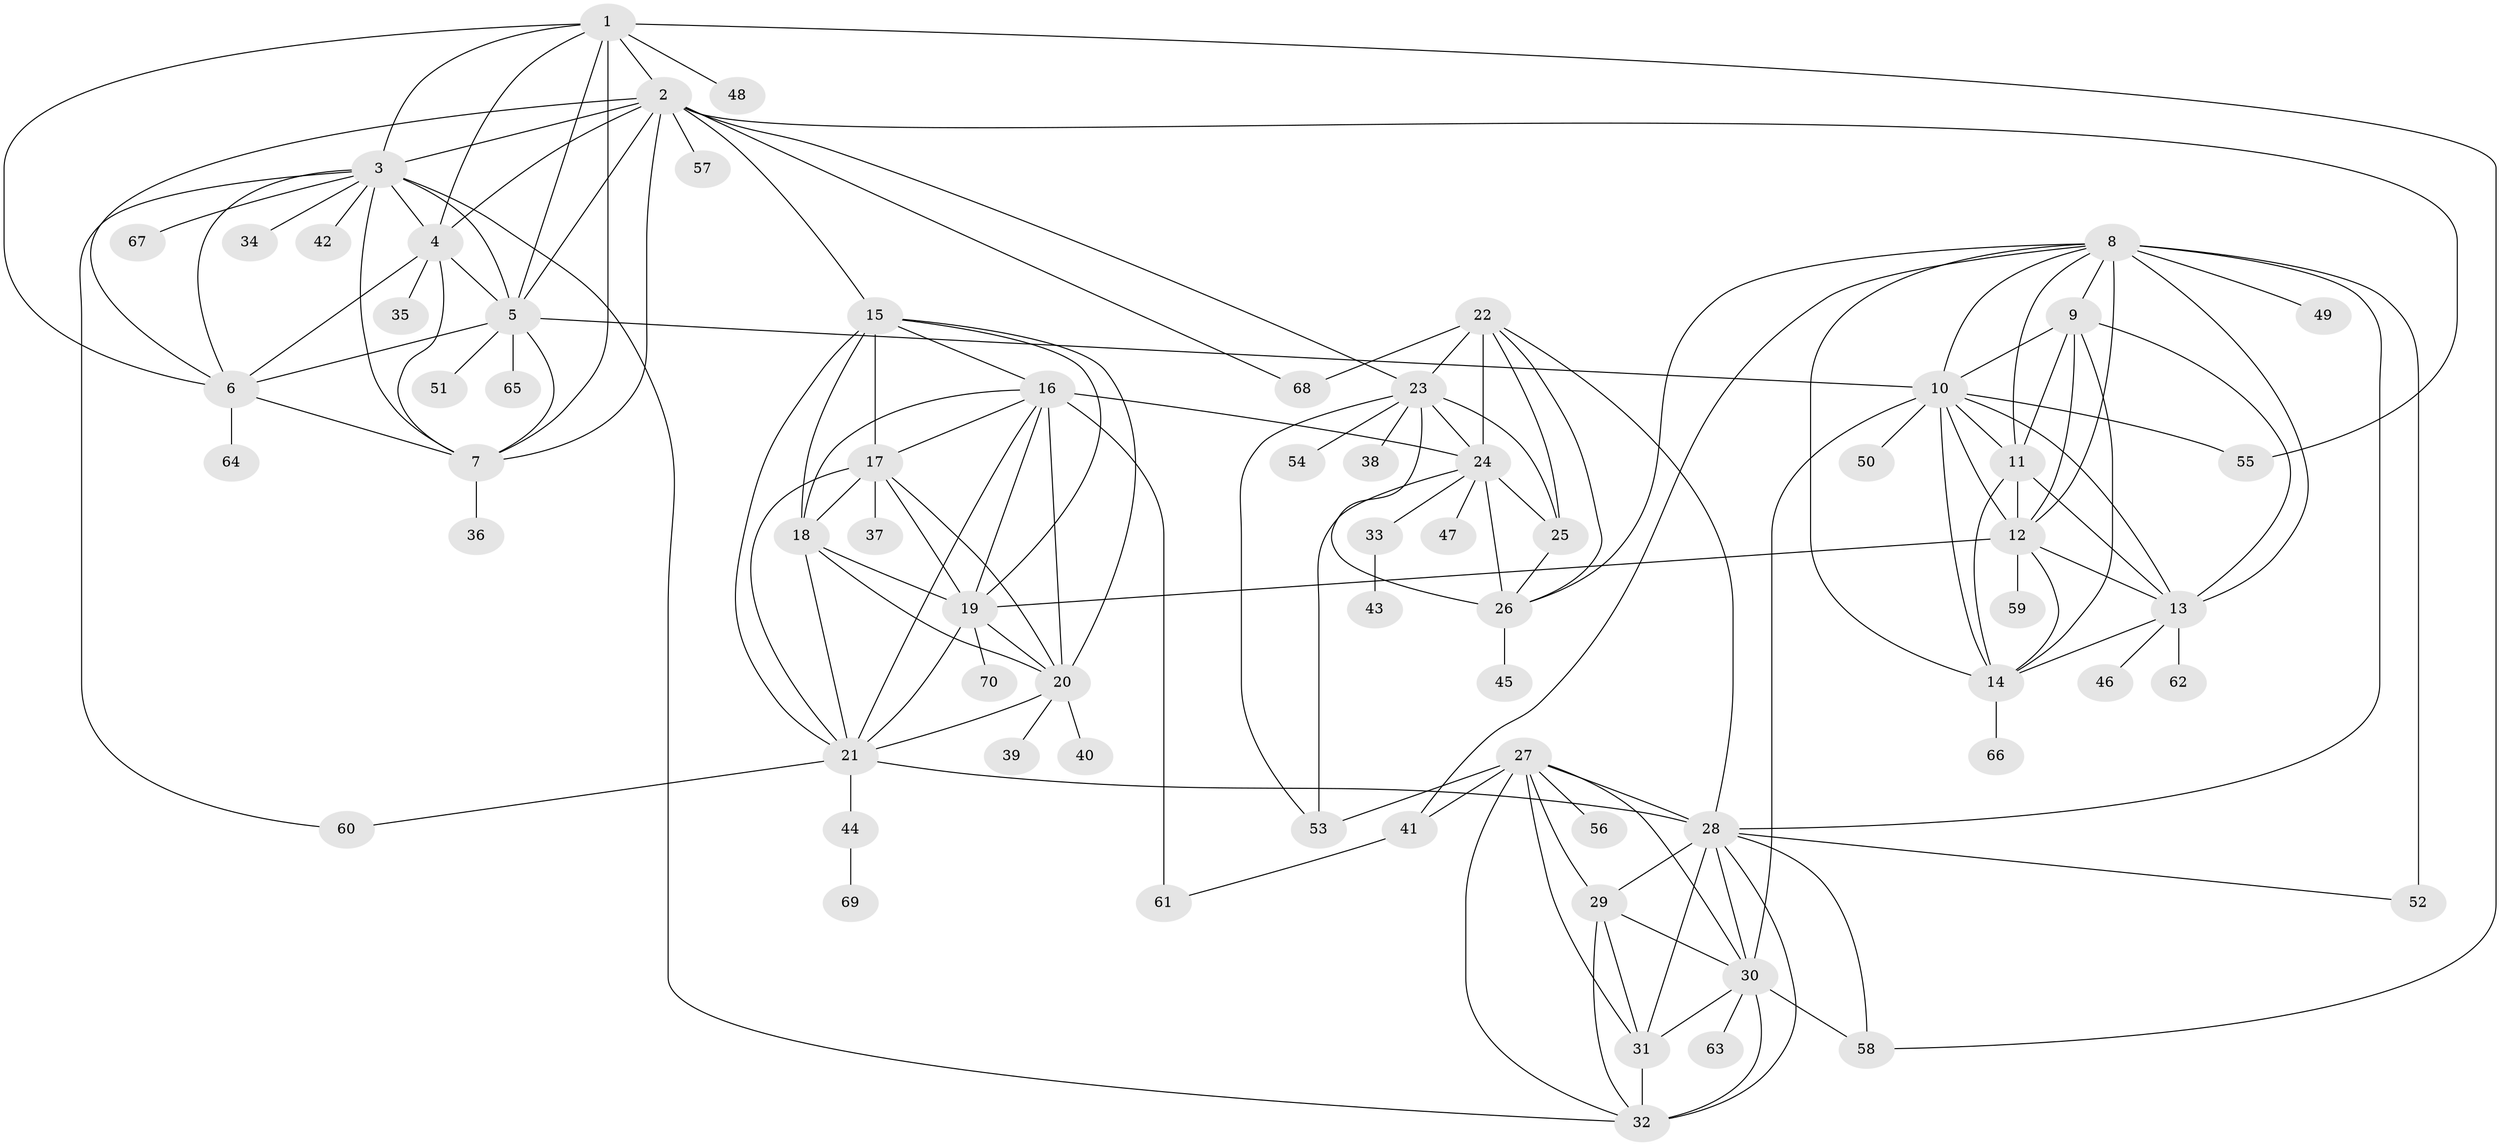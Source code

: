 // original degree distribution, {10: 0.04285714285714286, 12: 0.02142857142857143, 8: 0.07142857142857142, 11: 0.02857142857142857, 13: 0.014285714285714285, 6: 0.014285714285714285, 9: 0.03571428571428571, 14: 0.007142857142857143, 7: 0.014285714285714285, 1: 0.5785714285714286, 2: 0.14285714285714285, 3: 0.02857142857142857}
// Generated by graph-tools (version 1.1) at 2025/37/03/09/25 02:37:16]
// undirected, 70 vertices, 147 edges
graph export_dot {
graph [start="1"]
  node [color=gray90,style=filled];
  1;
  2;
  3;
  4;
  5;
  6;
  7;
  8;
  9;
  10;
  11;
  12;
  13;
  14;
  15;
  16;
  17;
  18;
  19;
  20;
  21;
  22;
  23;
  24;
  25;
  26;
  27;
  28;
  29;
  30;
  31;
  32;
  33;
  34;
  35;
  36;
  37;
  38;
  39;
  40;
  41;
  42;
  43;
  44;
  45;
  46;
  47;
  48;
  49;
  50;
  51;
  52;
  53;
  54;
  55;
  56;
  57;
  58;
  59;
  60;
  61;
  62;
  63;
  64;
  65;
  66;
  67;
  68;
  69;
  70;
  1 -- 2 [weight=1.0];
  1 -- 3 [weight=1.0];
  1 -- 4 [weight=1.0];
  1 -- 5 [weight=1.0];
  1 -- 6 [weight=1.0];
  1 -- 7 [weight=1.0];
  1 -- 48 [weight=2.0];
  1 -- 58 [weight=1.0];
  2 -- 3 [weight=1.0];
  2 -- 4 [weight=1.0];
  2 -- 5 [weight=1.0];
  2 -- 6 [weight=1.0];
  2 -- 7 [weight=1.0];
  2 -- 15 [weight=1.0];
  2 -- 23 [weight=1.0];
  2 -- 55 [weight=1.0];
  2 -- 57 [weight=1.0];
  2 -- 68 [weight=1.0];
  3 -- 4 [weight=1.0];
  3 -- 5 [weight=1.0];
  3 -- 6 [weight=1.0];
  3 -- 7 [weight=1.0];
  3 -- 32 [weight=1.0];
  3 -- 34 [weight=1.0];
  3 -- 42 [weight=1.0];
  3 -- 60 [weight=1.0];
  3 -- 67 [weight=1.0];
  4 -- 5 [weight=1.0];
  4 -- 6 [weight=1.0];
  4 -- 7 [weight=1.0];
  4 -- 35 [weight=3.0];
  5 -- 6 [weight=1.0];
  5 -- 7 [weight=1.0];
  5 -- 10 [weight=1.0];
  5 -- 51 [weight=1.0];
  5 -- 65 [weight=1.0];
  6 -- 7 [weight=1.0];
  6 -- 64 [weight=1.0];
  7 -- 36 [weight=4.0];
  8 -- 9 [weight=1.0];
  8 -- 10 [weight=1.0];
  8 -- 11 [weight=1.0];
  8 -- 12 [weight=1.0];
  8 -- 13 [weight=1.0];
  8 -- 14 [weight=1.0];
  8 -- 26 [weight=1.0];
  8 -- 28 [weight=1.0];
  8 -- 41 [weight=1.0];
  8 -- 49 [weight=1.0];
  8 -- 52 [weight=2.0];
  9 -- 10 [weight=1.0];
  9 -- 11 [weight=2.0];
  9 -- 12 [weight=1.0];
  9 -- 13 [weight=1.0];
  9 -- 14 [weight=1.0];
  10 -- 11 [weight=1.0];
  10 -- 12 [weight=1.0];
  10 -- 13 [weight=1.0];
  10 -- 14 [weight=1.0];
  10 -- 30 [weight=1.0];
  10 -- 50 [weight=1.0];
  10 -- 55 [weight=1.0];
  11 -- 12 [weight=1.0];
  11 -- 13 [weight=1.0];
  11 -- 14 [weight=1.0];
  12 -- 13 [weight=1.0];
  12 -- 14 [weight=1.0];
  12 -- 19 [weight=1.0];
  12 -- 59 [weight=2.0];
  13 -- 14 [weight=1.0];
  13 -- 46 [weight=1.0];
  13 -- 62 [weight=3.0];
  14 -- 66 [weight=1.0];
  15 -- 16 [weight=1.0];
  15 -- 17 [weight=1.0];
  15 -- 18 [weight=1.0];
  15 -- 19 [weight=1.0];
  15 -- 20 [weight=1.0];
  15 -- 21 [weight=1.0];
  16 -- 17 [weight=1.0];
  16 -- 18 [weight=1.0];
  16 -- 19 [weight=1.0];
  16 -- 20 [weight=1.0];
  16 -- 21 [weight=1.0];
  16 -- 24 [weight=1.0];
  16 -- 61 [weight=2.0];
  17 -- 18 [weight=1.0];
  17 -- 19 [weight=1.0];
  17 -- 20 [weight=1.0];
  17 -- 21 [weight=1.0];
  17 -- 37 [weight=1.0];
  18 -- 19 [weight=1.0];
  18 -- 20 [weight=1.0];
  18 -- 21 [weight=2.0];
  19 -- 20 [weight=1.0];
  19 -- 21 [weight=1.0];
  19 -- 70 [weight=1.0];
  20 -- 21 [weight=1.0];
  20 -- 39 [weight=1.0];
  20 -- 40 [weight=1.0];
  21 -- 28 [weight=2.0];
  21 -- 44 [weight=1.0];
  21 -- 60 [weight=1.0];
  22 -- 23 [weight=1.0];
  22 -- 24 [weight=3.0];
  22 -- 25 [weight=1.0];
  22 -- 26 [weight=1.0];
  22 -- 28 [weight=1.0];
  22 -- 68 [weight=1.0];
  23 -- 24 [weight=3.0];
  23 -- 25 [weight=1.0];
  23 -- 26 [weight=1.0];
  23 -- 38 [weight=1.0];
  23 -- 53 [weight=1.0];
  23 -- 54 [weight=3.0];
  24 -- 25 [weight=4.0];
  24 -- 26 [weight=3.0];
  24 -- 33 [weight=1.0];
  24 -- 47 [weight=1.0];
  24 -- 53 [weight=1.0];
  25 -- 26 [weight=1.0];
  26 -- 45 [weight=1.0];
  27 -- 28 [weight=2.0];
  27 -- 29 [weight=1.0];
  27 -- 30 [weight=1.0];
  27 -- 31 [weight=1.0];
  27 -- 32 [weight=1.0];
  27 -- 41 [weight=5.0];
  27 -- 53 [weight=1.0];
  27 -- 56 [weight=1.0];
  28 -- 29 [weight=6.0];
  28 -- 30 [weight=2.0];
  28 -- 31 [weight=2.0];
  28 -- 32 [weight=2.0];
  28 -- 52 [weight=1.0];
  28 -- 58 [weight=1.0];
  29 -- 30 [weight=1.0];
  29 -- 31 [weight=1.0];
  29 -- 32 [weight=1.0];
  30 -- 31 [weight=1.0];
  30 -- 32 [weight=1.0];
  30 -- 58 [weight=1.0];
  30 -- 63 [weight=3.0];
  31 -- 32 [weight=1.0];
  33 -- 43 [weight=1.0];
  41 -- 61 [weight=1.0];
  44 -- 69 [weight=1.0];
}
